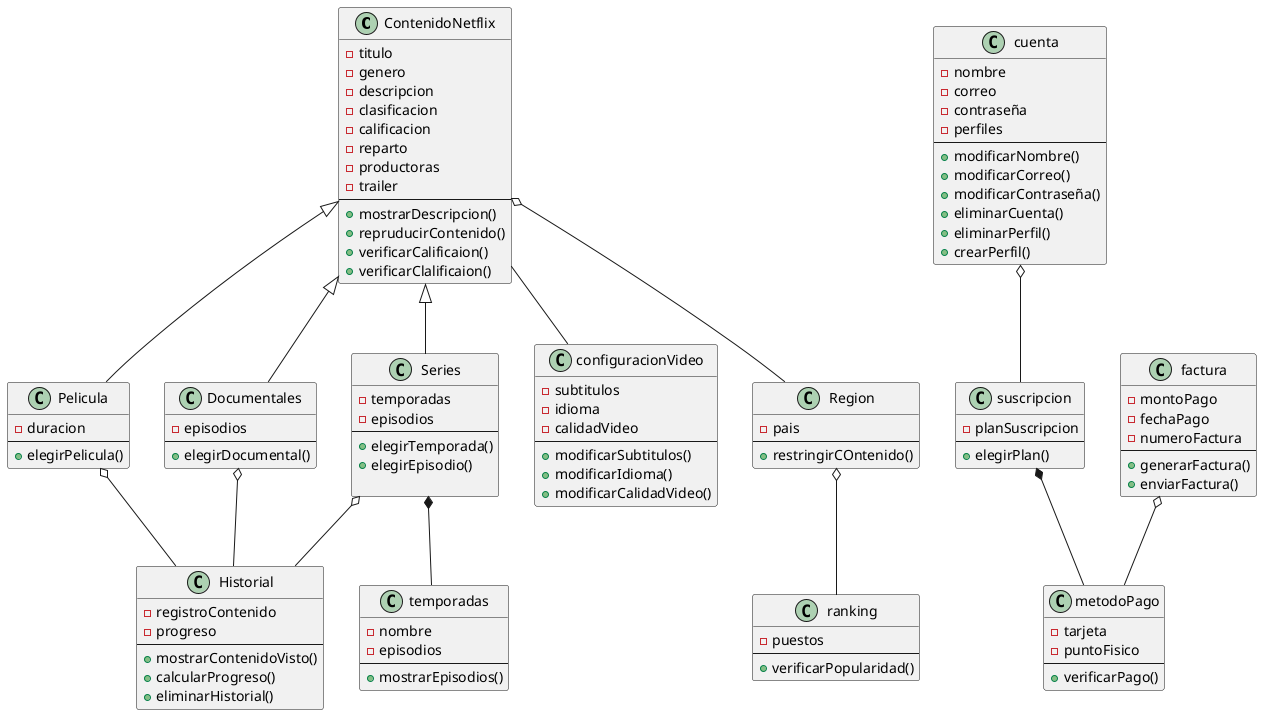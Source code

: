 @startuml = diagrama
Class ContenidoNetflix {
    -titulo
    -genero
    -descripcion
    -clasificacion
    -calificacion
    -reparto
    -productoras
    -trailer
--
    +mostrarDescripcion()
    +repruducirContenido()
    +verificarCalificaion()
    +verificarClalificaion()
}

class Pelicula {
    -duracion
--
    +elegirPelicula()
}


class Series {
    -temporadas
    -episodios
--
    +elegirTemporada()
    +elegirEpisodio()
    
}

class Documentales {
    -episodios
--
    +elegirDocumental()
}

class metodoPago {
    -tarjeta
    -puntoFisico
--
    +verificarPago()
}

class cuenta{
    -nombre
    -correo
    -contraseña
    -perfiles
--
    +modificarNombre()
    +modificarCorreo()
    +modificarContraseña()
    +eliminarCuenta()
    +eliminarPerfil()
    +crearPerfil()
}


class configuracionVideo {
    -subtitulos
    -idioma
    -calidadVideo
--
    +modificarSubtitulos()
    +modificarIdioma()
    +modificarCalidadVideo()
}

class ranking {
    -puestos
--
    +verificarPopularidad()
}
class Region {
    -pais
--
    +restringirCOntenido()
}

class Historial {
    -registroContenido
    -progreso
--
    +mostrarContenidoVisto()
    +calcularProgreso()
    +eliminarHistorial()
}

class temporadas {
    -nombre
    -episodios
--
    +mostrarEpisodios()
}
class suscripcion {
    -planSuscripcion
--
    +elegirPlan()
}

class factura {
    -montoPago
    -fechaPago
    -numeroFactura
--
    +generarFactura()
    +enviarFactura()
}

ContenidoNetflix <|-- Pelicula
ContenidoNetflix <|-- Series 
ContenidoNetflix <|-- Documentales
Region o-- ranking
ContenidoNetflix o-- Region
Pelicula o-- Historial
Series o-- Historial
Documentales o-- Historial
Series *-- temporadas
cuenta o-- suscripcion
suscripcion *-- metodoPago
factura o-- metodoPago
ContenidoNetflix -- configuracionVideo








@enduml